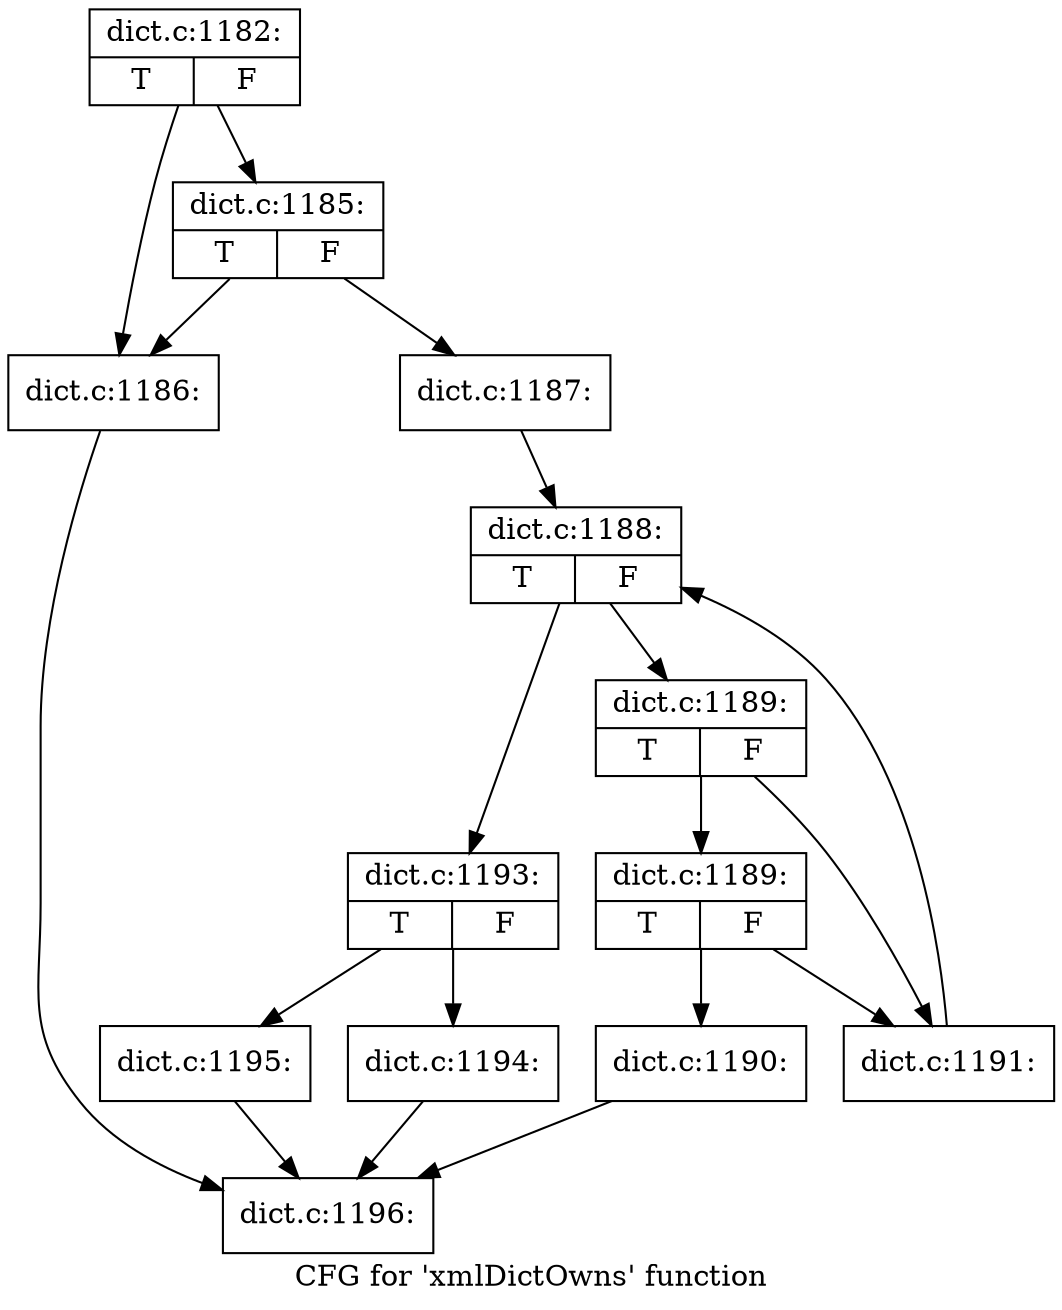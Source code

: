 digraph "CFG for 'xmlDictOwns' function" {
	label="CFG for 'xmlDictOwns' function";

	Node0x48e2cf0 [shape=record,label="{dict.c:1182:|{<s0>T|<s1>F}}"];
	Node0x48e2cf0 -> Node0x48e3990;
	Node0x48e2cf0 -> Node0x48e3a30;
	Node0x48e3a30 [shape=record,label="{dict.c:1185:|{<s0>T|<s1>F}}"];
	Node0x48e3a30 -> Node0x48e3990;
	Node0x48e3a30 -> Node0x48e39e0;
	Node0x48e3990 [shape=record,label="{dict.c:1186:}"];
	Node0x48e3990 -> Node0x48e3020;
	Node0x48e39e0 [shape=record,label="{dict.c:1187:}"];
	Node0x48e39e0 -> Node0x48e4380;
	Node0x48e4380 [shape=record,label="{dict.c:1188:|{<s0>T|<s1>F}}"];
	Node0x48e4380 -> Node0x48e4770;
	Node0x48e4380 -> Node0x48e45a0;
	Node0x48e4770 [shape=record,label="{dict.c:1189:|{<s0>T|<s1>F}}"];
	Node0x48e4770 -> Node0x48e49d0;
	Node0x48e4770 -> Node0x48e4980;
	Node0x48e49d0 [shape=record,label="{dict.c:1189:|{<s0>T|<s1>F}}"];
	Node0x48e49d0 -> Node0x48e4930;
	Node0x48e49d0 -> Node0x48e4980;
	Node0x48e4930 [shape=record,label="{dict.c:1190:}"];
	Node0x48e4930 -> Node0x48e3020;
	Node0x48e4980 [shape=record,label="{dict.c:1191:}"];
	Node0x48e4980 -> Node0x48e4380;
	Node0x48e45a0 [shape=record,label="{dict.c:1193:|{<s0>T|<s1>F}}"];
	Node0x48e45a0 -> Node0x48e56d0;
	Node0x48e45a0 -> Node0x48e5720;
	Node0x48e56d0 [shape=record,label="{dict.c:1194:}"];
	Node0x48e56d0 -> Node0x48e3020;
	Node0x48e5720 [shape=record,label="{dict.c:1195:}"];
	Node0x48e5720 -> Node0x48e3020;
	Node0x48e3020 [shape=record,label="{dict.c:1196:}"];
}
